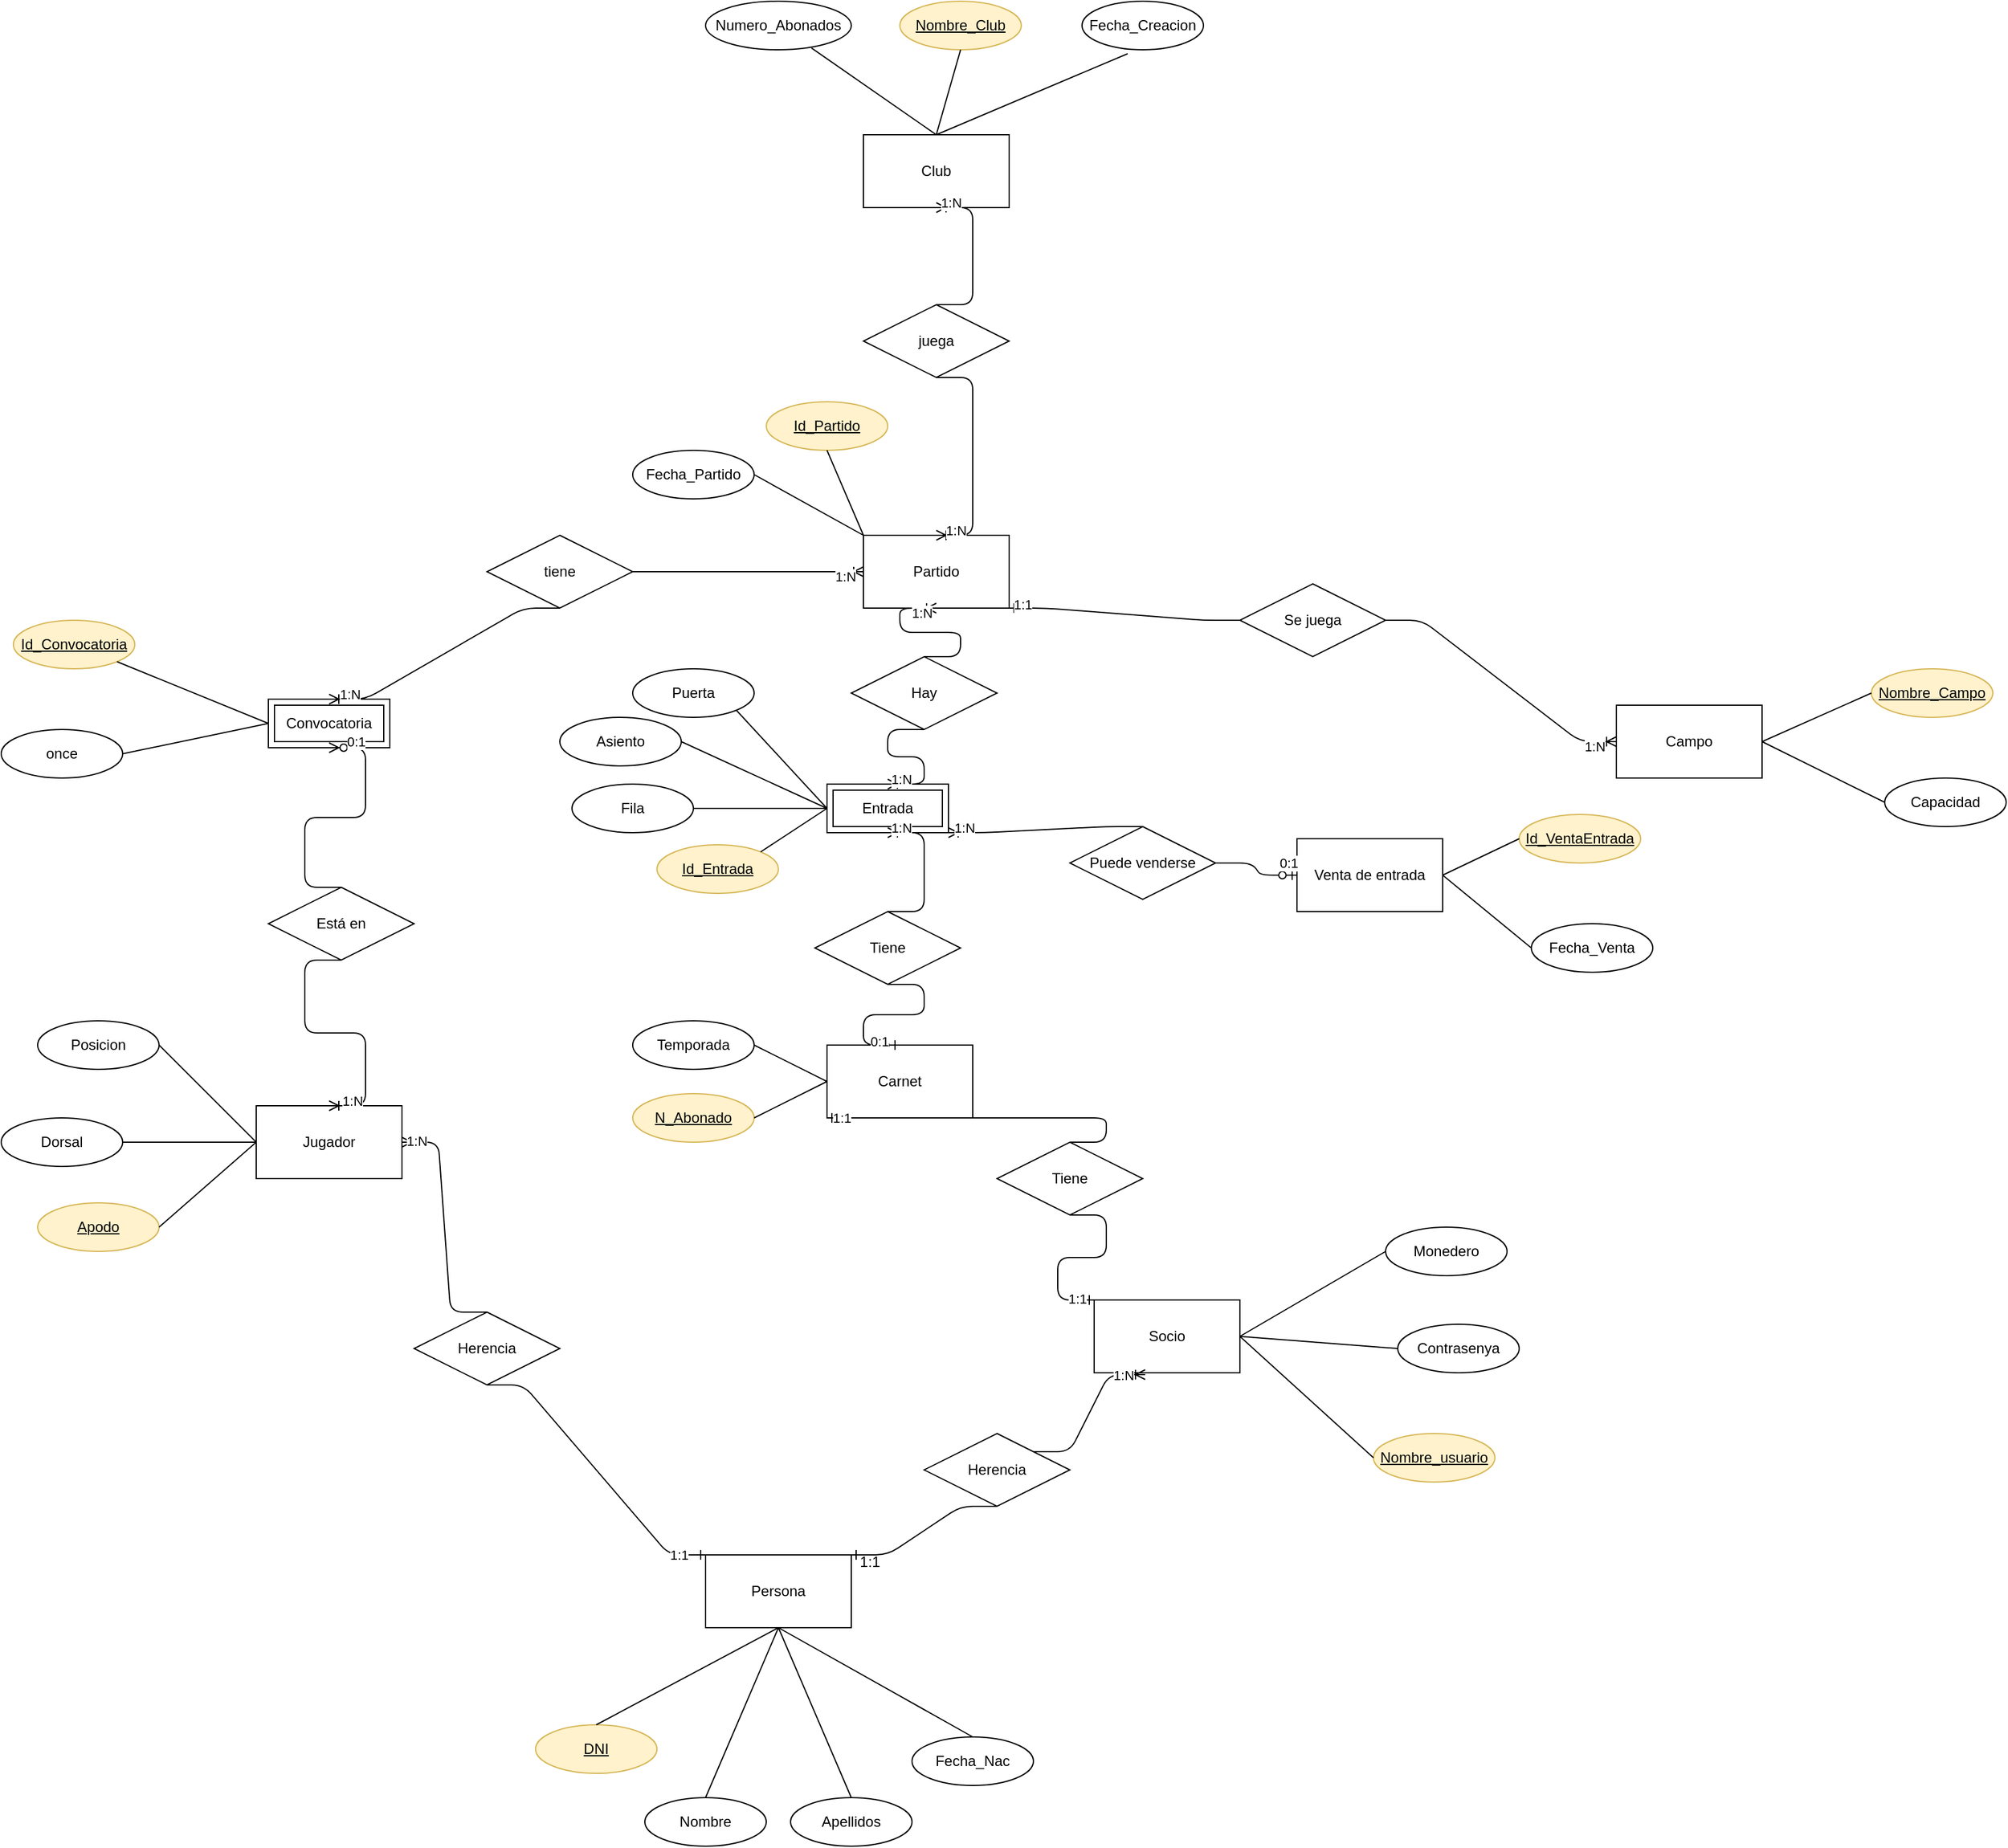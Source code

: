 <mxfile version="12.9.12" type="google"><diagram id="jZdwdtCu9MuANXqSVdor" name="Page-1"><mxGraphModel dx="2120" dy="1805" grid="1" gridSize="10" guides="1" tooltips="1" connect="1" arrows="1" fold="1" page="1" pageScale="1" pageWidth="827" pageHeight="1169" math="0" shadow="0"><root><mxCell id="0"/><mxCell id="1" parent="0"/><mxCell id="IWzoQJocq2mADGdI3AjH-1" value="Club" style="rounded=0;whiteSpace=wrap;html=1;" parent="1" vertex="1"><mxGeometry x="350" y="80" width="120" height="60" as="geometry"/></mxCell><mxCell id="IWzoQJocq2mADGdI3AjH-8" value="Persona" style="rounded=0;whiteSpace=wrap;html=1;" parent="1" vertex="1"><mxGeometry x="220" y="1250" width="120" height="60" as="geometry"/></mxCell><mxCell id="IWzoQJocq2mADGdI3AjH-10" value="Jugador" style="rounded=0;whiteSpace=wrap;html=1;" parent="1" vertex="1"><mxGeometry x="-150" y="880" width="120" height="60" as="geometry"/></mxCell><mxCell id="IWzoQJocq2mADGdI3AjH-12" value="Partido" style="rounded=0;whiteSpace=wrap;html=1;" parent="1" vertex="1"><mxGeometry x="350" y="410" width="120" height="60" as="geometry"/></mxCell><mxCell id="IWzoQJocq2mADGdI3AjH-14" value="Campo" style="rounded=0;whiteSpace=wrap;html=1;" parent="1" vertex="1"><mxGeometry x="970" y="550" width="120" height="60" as="geometry"/></mxCell><mxCell id="IWzoQJocq2mADGdI3AjH-20" style="rounded=0;orthogonalLoop=1;jettySize=auto;html=1;exitX=1;exitY=0.5;exitDx=0;exitDy=0;entryX=0;entryY=0.5;entryDx=0;entryDy=0;endArrow=none;endFill=0;" parent="1" source="IWzoQJocq2mADGdI3AjH-19" target="EB-tNWezNEgTZurYTS_L-12" edge="1"><mxGeometry relative="1" as="geometry"><mxPoint x="-110" y="600" as="targetPoint"/></mxGeometry></mxCell><mxCell id="IWzoQJocq2mADGdI3AjH-19" value="once" style="ellipse;whiteSpace=wrap;html=1;align=center;" parent="1" vertex="1"><mxGeometry x="-360" y="570" width="100" height="40" as="geometry"/></mxCell><mxCell id="IWzoQJocq2mADGdI3AjH-27" value="Carnet" style="rounded=0;whiteSpace=wrap;html=1;" parent="1" vertex="1"><mxGeometry x="320" y="830" width="120" height="60" as="geometry"/></mxCell><mxCell id="IWzoQJocq2mADGdI3AjH-29" value="Socio" style="rounded=0;whiteSpace=wrap;html=1;" parent="1" vertex="1"><mxGeometry x="540" y="1040" width="120" height="60" as="geometry"/></mxCell><mxCell id="IWzoQJocq2mADGdI3AjH-32" value="Venta de entrada" style="rounded=0;whiteSpace=wrap;html=1;" parent="1" vertex="1"><mxGeometry x="707" y="660" width="120" height="60" as="geometry"/></mxCell><mxCell id="EB-tNWezNEgTZurYTS_L-1" value="Tiene" style="shape=rhombus;perimeter=rhombusPerimeter;whiteSpace=wrap;html=1;align=center;" parent="1" vertex="1"><mxGeometry x="460" y="910" width="120" height="60" as="geometry"/></mxCell><mxCell id="EB-tNWezNEgTZurYTS_L-5" value="juega" style="shape=rhombus;perimeter=rhombusPerimeter;whiteSpace=wrap;html=1;align=center;" parent="1" vertex="1"><mxGeometry x="350" y="220" width="120" height="60" as="geometry"/></mxCell><mxCell id="EB-tNWezNEgTZurYTS_L-3" value="Herencia" style="shape=rhombus;perimeter=rhombusPerimeter;whiteSpace=wrap;html=1;align=center;" parent="1" vertex="1"><mxGeometry x="400" y="1150" width="120" height="60" as="geometry"/></mxCell><mxCell id="EB-tNWezNEgTZurYTS_L-4" value="Herencia" style="shape=rhombus;perimeter=rhombusPerimeter;whiteSpace=wrap;html=1;align=center;" parent="1" vertex="1"><mxGeometry x="-20" y="1050" width="120" height="60" as="geometry"/></mxCell><mxCell id="EB-tNWezNEgTZurYTS_L-9" value="Se juega" style="shape=rhombus;perimeter=rhombusPerimeter;whiteSpace=wrap;html=1;align=center;" parent="1" vertex="1"><mxGeometry x="660" y="450" width="120" height="60" as="geometry"/></mxCell><mxCell id="EB-tNWezNEgTZurYTS_L-11" value="Entrada" style="shape=ext;margin=3;double=1;whiteSpace=wrap;html=1;align=center;" parent="1" vertex="1"><mxGeometry x="320" y="615" width="100" height="40" as="geometry"/></mxCell><mxCell id="EB-tNWezNEgTZurYTS_L-12" value="Convocatoria" style="shape=ext;margin=3;double=1;whiteSpace=wrap;html=1;align=center;" parent="1" vertex="1"><mxGeometry x="-140" y="545" width="100" height="40" as="geometry"/></mxCell><mxCell id="EB-tNWezNEgTZurYTS_L-15" value="Fecha_Nac" style="ellipse;whiteSpace=wrap;html=1;align=center;" parent="1" vertex="1"><mxGeometry x="390" y="1400" width="100" height="40" as="geometry"/></mxCell><mxCell id="EB-tNWezNEgTZurYTS_L-16" value="Apellidos" style="ellipse;whiteSpace=wrap;html=1;align=center;" parent="1" vertex="1"><mxGeometry x="290" y="1450" width="100" height="40" as="geometry"/></mxCell><mxCell id="EB-tNWezNEgTZurYTS_L-17" value="Nombre" style="ellipse;whiteSpace=wrap;html=1;align=center;" parent="1" vertex="1"><mxGeometry x="170" y="1450" width="100" height="40" as="geometry"/></mxCell><mxCell id="EB-tNWezNEgTZurYTS_L-18" value="DNI" style="ellipse;whiteSpace=wrap;html=1;align=center;fontStyle=4;fillColor=#fff2cc;strokeColor=#d6b656;" parent="1" vertex="1"><mxGeometry x="80" y="1390" width="100" height="40" as="geometry"/></mxCell><mxCell id="EB-tNWezNEgTZurYTS_L-19" value="Nombre_usuario" style="ellipse;whiteSpace=wrap;html=1;align=center;fontStyle=4;fillColor=#fff2cc;strokeColor=#d6b656;" parent="1" vertex="1"><mxGeometry x="770" y="1150" width="100" height="40" as="geometry"/></mxCell><mxCell id="EB-tNWezNEgTZurYTS_L-20" value="Contrasenya" style="ellipse;whiteSpace=wrap;html=1;align=center;" parent="1" vertex="1"><mxGeometry x="790" y="1060" width="100" height="40" as="geometry"/></mxCell><mxCell id="EB-tNWezNEgTZurYTS_L-21" value="Monedero" style="ellipse;whiteSpace=wrap;html=1;align=center;" parent="1" vertex="1"><mxGeometry x="780" y="980" width="100" height="40" as="geometry"/></mxCell><mxCell id="EB-tNWezNEgTZurYTS_L-22" value="" style="endArrow=none;html=1;entryX=0;entryY=0.5;entryDx=0;entryDy=0;exitX=1;exitY=0.5;exitDx=0;exitDy=0;" parent="1" source="IWzoQJocq2mADGdI3AjH-29" target="EB-tNWezNEgTZurYTS_L-20" edge="1"><mxGeometry width="50" height="50" relative="1" as="geometry"><mxPoint x="340" y="1180" as="sourcePoint"/><mxPoint x="390" y="1130" as="targetPoint"/></mxGeometry></mxCell><mxCell id="EB-tNWezNEgTZurYTS_L-23" value="" style="endArrow=none;html=1;entryX=0;entryY=0.5;entryDx=0;entryDy=0;exitX=1;exitY=0.5;exitDx=0;exitDy=0;" parent="1" source="IWzoQJocq2mADGdI3AjH-29" target="EB-tNWezNEgTZurYTS_L-19" edge="1"><mxGeometry width="50" height="50" relative="1" as="geometry"><mxPoint x="340" y="1180" as="sourcePoint"/><mxPoint x="390" y="1130" as="targetPoint"/></mxGeometry></mxCell><mxCell id="EB-tNWezNEgTZurYTS_L-24" value="" style="endArrow=none;html=1;exitX=0.5;exitY=0;exitDx=0;exitDy=0;entryX=0.5;entryY=1;entryDx=0;entryDy=0;" parent="1" source="EB-tNWezNEgTZurYTS_L-15" target="IWzoQJocq2mADGdI3AjH-8" edge="1"><mxGeometry width="50" height="50" relative="1" as="geometry"><mxPoint x="320" y="1180" as="sourcePoint"/><mxPoint x="370" y="1130" as="targetPoint"/></mxGeometry></mxCell><mxCell id="EB-tNWezNEgTZurYTS_L-25" value="" style="endArrow=none;html=1;exitX=0.5;exitY=0;exitDx=0;exitDy=0;entryX=0.5;entryY=1;entryDx=0;entryDy=0;" parent="1" source="EB-tNWezNEgTZurYTS_L-16" target="IWzoQJocq2mADGdI3AjH-8" edge="1"><mxGeometry width="50" height="50" relative="1" as="geometry"><mxPoint x="320" y="1180" as="sourcePoint"/><mxPoint x="370" y="1130" as="targetPoint"/></mxGeometry></mxCell><mxCell id="EB-tNWezNEgTZurYTS_L-26" value="" style="endArrow=none;html=1;exitX=0.5;exitY=0;exitDx=0;exitDy=0;entryX=0.5;entryY=1;entryDx=0;entryDy=0;" parent="1" source="EB-tNWezNEgTZurYTS_L-17" target="IWzoQJocq2mADGdI3AjH-8" edge="1"><mxGeometry width="50" height="50" relative="1" as="geometry"><mxPoint x="320" y="1180" as="sourcePoint"/><mxPoint x="370" y="1130" as="targetPoint"/></mxGeometry></mxCell><mxCell id="EB-tNWezNEgTZurYTS_L-27" value="" style="endArrow=none;html=1;exitX=0.5;exitY=0;exitDx=0;exitDy=0;entryX=0.5;entryY=1;entryDx=0;entryDy=0;" parent="1" source="EB-tNWezNEgTZurYTS_L-18" target="IWzoQJocq2mADGdI3AjH-8" edge="1"><mxGeometry width="50" height="50" relative="1" as="geometry"><mxPoint x="320" y="1180" as="sourcePoint"/><mxPoint x="370" y="1130" as="targetPoint"/></mxGeometry></mxCell><mxCell id="EB-tNWezNEgTZurYTS_L-28" value="" style="endArrow=none;html=1;entryX=0;entryY=0.5;entryDx=0;entryDy=0;exitX=1;exitY=0.5;exitDx=0;exitDy=0;" parent="1" source="IWzoQJocq2mADGdI3AjH-29" target="EB-tNWezNEgTZurYTS_L-21" edge="1"><mxGeometry width="50" height="50" relative="1" as="geometry"><mxPoint x="340" y="1180" as="sourcePoint"/><mxPoint x="390" y="1130" as="targetPoint"/></mxGeometry></mxCell><mxCell id="EB-tNWezNEgTZurYTS_L-29" value="Apodo" style="ellipse;whiteSpace=wrap;html=1;align=center;fontStyle=4;fillColor=#fff2cc;strokeColor=#d6b656;" parent="1" vertex="1"><mxGeometry x="-330" y="960" width="100" height="40" as="geometry"/></mxCell><mxCell id="EB-tNWezNEgTZurYTS_L-30" value="Dorsal" style="ellipse;whiteSpace=wrap;html=1;align=center;" parent="1" vertex="1"><mxGeometry x="-360" y="890" width="100" height="40" as="geometry"/></mxCell><mxCell id="EB-tNWezNEgTZurYTS_L-31" value="Posicion" style="ellipse;whiteSpace=wrap;html=1;align=center;" parent="1" vertex="1"><mxGeometry x="-330" y="810" width="100" height="40" as="geometry"/></mxCell><mxCell id="EB-tNWezNEgTZurYTS_L-35" value="" style="endArrow=none;html=1;exitX=1;exitY=0.5;exitDx=0;exitDy=0;entryX=0;entryY=0.5;entryDx=0;entryDy=0;" parent="1" source="EB-tNWezNEgTZurYTS_L-31" edge="1" target="IWzoQJocq2mADGdI3AjH-10"><mxGeometry width="50" height="50" relative="1" as="geometry"><mxPoint x="320" y="1000" as="sourcePoint"/><mxPoint x="-120" y="910" as="targetPoint"/></mxGeometry></mxCell><mxCell id="EB-tNWezNEgTZurYTS_L-36" value="" style="endArrow=none;html=1;exitX=1;exitY=0.5;exitDx=0;exitDy=0;entryX=0;entryY=0.5;entryDx=0;entryDy=0;" parent="1" source="EB-tNWezNEgTZurYTS_L-30" target="IWzoQJocq2mADGdI3AjH-10" edge="1"><mxGeometry width="50" height="50" relative="1" as="geometry"><mxPoint x="320" y="1000" as="sourcePoint"/><mxPoint x="370" y="950" as="targetPoint"/></mxGeometry></mxCell><mxCell id="EB-tNWezNEgTZurYTS_L-37" value="" style="endArrow=none;html=1;exitX=1;exitY=0.5;exitDx=0;exitDy=0;entryX=0;entryY=0.5;entryDx=0;entryDy=0;" parent="1" source="EB-tNWezNEgTZurYTS_L-29" target="IWzoQJocq2mADGdI3AjH-10" edge="1"><mxGeometry width="50" height="50" relative="1" as="geometry"><mxPoint x="-220" y="980" as="sourcePoint"/><mxPoint x="370" y="950" as="targetPoint"/></mxGeometry></mxCell><mxCell id="BkiXP82KohnuzVvpWao4-1" value="Está en" style="shape=rhombus;perimeter=rhombusPerimeter;whiteSpace=wrap;html=1;align=center;" parent="1" vertex="1"><mxGeometry x="-140" y="700" width="120" height="60" as="geometry"/></mxCell><mxCell id="BkiXP82KohnuzVvpWao4-3" value="N_Abonado" style="ellipse;whiteSpace=wrap;html=1;align=center;fontStyle=4;fillColor=#fff2cc;strokeColor=#d6b656;" parent="1" vertex="1"><mxGeometry x="160" y="870" width="100" height="40" as="geometry"/></mxCell><mxCell id="BkiXP82KohnuzVvpWao4-5" value="" style="endArrow=none;html=1;entryX=1;entryY=0.5;entryDx=0;entryDy=0;exitX=0;exitY=0.5;exitDx=0;exitDy=0;" parent="1" source="IWzoQJocq2mADGdI3AjH-27" target="BkiXP82KohnuzVvpWao4-3" edge="1"><mxGeometry width="50" height="50" relative="1" as="geometry"><mxPoint x="340" y="1090" as="sourcePoint"/><mxPoint x="390" y="1040" as="targetPoint"/></mxGeometry></mxCell><mxCell id="BkiXP82KohnuzVvpWao4-6" value="Fecha_Partido" style="ellipse;whiteSpace=wrap;html=1;align=center;" parent="1" vertex="1"><mxGeometry x="160" y="340" width="100" height="40" as="geometry"/></mxCell><mxCell id="BkiXP82KohnuzVvpWao4-7" value="Id_Partido" style="ellipse;whiteSpace=wrap;html=1;align=center;fontStyle=4;fillColor=#fff2cc;strokeColor=#d6b656;" parent="1" vertex="1"><mxGeometry x="270" y="300" width="100" height="40" as="geometry"/></mxCell><mxCell id="BkiXP82KohnuzVvpWao4-8" value="" style="endArrow=none;html=1;entryX=1;entryY=0.5;entryDx=0;entryDy=0;exitX=0;exitY=0;exitDx=0;exitDy=0;" parent="1" source="IWzoQJocq2mADGdI3AjH-12" target="BkiXP82KohnuzVvpWao4-6" edge="1"><mxGeometry width="50" height="50" relative="1" as="geometry"><mxPoint x="320" y="590" as="sourcePoint"/><mxPoint x="370" y="540" as="targetPoint"/></mxGeometry></mxCell><mxCell id="BkiXP82KohnuzVvpWao4-9" value="" style="endArrow=none;html=1;entryX=0.5;entryY=1;entryDx=0;entryDy=0;exitX=0;exitY=0;exitDx=0;exitDy=0;" parent="1" source="IWzoQJocq2mADGdI3AjH-12" target="BkiXP82KohnuzVvpWao4-7" edge="1"><mxGeometry width="50" height="50" relative="1" as="geometry"><mxPoint x="320" y="590" as="sourcePoint"/><mxPoint x="370" y="540" as="targetPoint"/></mxGeometry></mxCell><mxCell id="BkiXP82KohnuzVvpWao4-10" value="Nombre_Club" style="ellipse;whiteSpace=wrap;html=1;align=center;fontStyle=4;fillColor=#fff2cc;strokeColor=#d6b656;" parent="1" vertex="1"><mxGeometry x="380" y="-30" width="100" height="40" as="geometry"/></mxCell><mxCell id="BkiXP82KohnuzVvpWao4-11" value="Fecha_Creacion" style="ellipse;whiteSpace=wrap;html=1;align=center;" parent="1" vertex="1"><mxGeometry x="530" y="-30" width="100" height="40" as="geometry"/></mxCell><mxCell id="BkiXP82KohnuzVvpWao4-12" value="Numero_Abonados" style="ellipse;whiteSpace=wrap;html=1;align=center;" parent="1" vertex="1"><mxGeometry x="220" y="-30" width="120" height="40" as="geometry"/></mxCell><mxCell id="BkiXP82KohnuzVvpWao4-13" value="" style="endArrow=none;html=1;entryX=0.5;entryY=0;entryDx=0;entryDy=0;exitX=0.376;exitY=1.081;exitDx=0;exitDy=0;exitPerimeter=0;" parent="1" source="BkiXP82KohnuzVvpWao4-11" target="IWzoQJocq2mADGdI3AjH-1" edge="1"><mxGeometry width="50" height="50" relative="1" as="geometry"><mxPoint x="320" y="330" as="sourcePoint"/><mxPoint x="370" y="280" as="targetPoint"/></mxGeometry></mxCell><mxCell id="BkiXP82KohnuzVvpWao4-14" value="" style="endArrow=none;html=1;entryX=0.5;entryY=1;entryDx=0;entryDy=0;" parent="1" target="BkiXP82KohnuzVvpWao4-10" edge="1"><mxGeometry width="50" height="50" relative="1" as="geometry"><mxPoint x="410" y="80" as="sourcePoint"/><mxPoint x="370" y="280" as="targetPoint"/></mxGeometry></mxCell><mxCell id="BkiXP82KohnuzVvpWao4-15" value="" style="endArrow=none;html=1;entryX=0.727;entryY=0.964;entryDx=0;entryDy=0;entryPerimeter=0;exitX=0.5;exitY=0;exitDx=0;exitDy=0;" parent="1" source="IWzoQJocq2mADGdI3AjH-1" target="BkiXP82KohnuzVvpWao4-12" edge="1"><mxGeometry width="50" height="50" relative="1" as="geometry"><mxPoint x="320" y="330" as="sourcePoint"/><mxPoint x="370" y="280" as="targetPoint"/></mxGeometry></mxCell><mxCell id="BkiXP82KohnuzVvpWao4-16" value="tiene" style="shape=rhombus;perimeter=rhombusPerimeter;whiteSpace=wrap;html=1;align=center;" parent="1" vertex="1"><mxGeometry x="40" y="410" width="120" height="60" as="geometry"/></mxCell><mxCell id="BkiXP82KohnuzVvpWao4-18" value="Id_Convocatoria" style="ellipse;whiteSpace=wrap;html=1;align=center;fontStyle=4;fillColor=#fff2cc;strokeColor=#d6b656;" parent="1" vertex="1"><mxGeometry x="-350" y="480" width="100" height="40" as="geometry"/></mxCell><mxCell id="BkiXP82KohnuzVvpWao4-19" value="" style="endArrow=none;html=1;exitX=1;exitY=1;exitDx=0;exitDy=0;entryX=0;entryY=0.5;entryDx=0;entryDy=0;" parent="1" source="BkiXP82KohnuzVvpWao4-18" target="EB-tNWezNEgTZurYTS_L-12" edge="1"><mxGeometry width="50" height="50" relative="1" as="geometry"><mxPoint x="320" y="540" as="sourcePoint"/><mxPoint x="370" y="490" as="targetPoint"/></mxGeometry></mxCell><mxCell id="LUWT_V2ilCkLUVCwBhnQ-1" value="Nombre_Campo" style="ellipse;whiteSpace=wrap;html=1;align=center;fontStyle=4;fillColor=#fff2cc;strokeColor=#d6b656;" parent="1" vertex="1"><mxGeometry x="1180" y="520" width="100" height="40" as="geometry"/></mxCell><mxCell id="LUWT_V2ilCkLUVCwBhnQ-2" value="Capacidad" style="ellipse;whiteSpace=wrap;html=1;align=center;" parent="1" vertex="1"><mxGeometry x="1191" y="610" width="100" height="40" as="geometry"/></mxCell><mxCell id="LUWT_V2ilCkLUVCwBhnQ-3" value="" style="endArrow=none;html=1;entryX=0;entryY=0.5;entryDx=0;entryDy=0;exitX=1;exitY=0.5;exitDx=0;exitDy=0;" parent="1" source="IWzoQJocq2mADGdI3AjH-14" target="LUWT_V2ilCkLUVCwBhnQ-2" edge="1"><mxGeometry width="50" height="50" relative="1" as="geometry"><mxPoint x="680" y="660" as="sourcePoint"/><mxPoint x="730" y="610" as="targetPoint"/></mxGeometry></mxCell><mxCell id="LUWT_V2ilCkLUVCwBhnQ-4" value="" style="endArrow=none;html=1;entryX=0;entryY=0.5;entryDx=0;entryDy=0;exitX=1;exitY=0.5;exitDx=0;exitDy=0;" parent="1" source="IWzoQJocq2mADGdI3AjH-14" target="LUWT_V2ilCkLUVCwBhnQ-1" edge="1"><mxGeometry width="50" height="50" relative="1" as="geometry"><mxPoint x="680" y="660" as="sourcePoint"/><mxPoint x="730" y="610" as="targetPoint"/></mxGeometry></mxCell><mxCell id="L6PiSjZWdhafPST4P0DW-1" value="Id_Entrada" style="ellipse;whiteSpace=wrap;html=1;align=center;fontStyle=4;fillColor=#fff2cc;strokeColor=#d6b656;" vertex="1" parent="1"><mxGeometry x="180" y="665" width="100" height="40" as="geometry"/></mxCell><mxCell id="L6PiSjZWdhafPST4P0DW-2" value="Fila" style="ellipse;whiteSpace=wrap;html=1;align=center;" vertex="1" parent="1"><mxGeometry x="110" y="615" width="100" height="40" as="geometry"/></mxCell><mxCell id="L6PiSjZWdhafPST4P0DW-3" value="Asiento" style="ellipse;whiteSpace=wrap;html=1;align=center;" vertex="1" parent="1"><mxGeometry x="100" y="560" width="100" height="40" as="geometry"/></mxCell><mxCell id="L6PiSjZWdhafPST4P0DW-4" value="Puerta" style="ellipse;whiteSpace=wrap;html=1;align=center;" vertex="1" parent="1"><mxGeometry x="160" y="520" width="100" height="40" as="geometry"/></mxCell><mxCell id="L6PiSjZWdhafPST4P0DW-5" value="" style="endArrow=none;html=1;entryX=1;entryY=1;entryDx=0;entryDy=0;" edge="1" parent="1" target="L6PiSjZWdhafPST4P0DW-4"><mxGeometry width="50" height="50" relative="1" as="geometry"><mxPoint x="320" y="635" as="sourcePoint"/><mxPoint x="440" y="635" as="targetPoint"/></mxGeometry></mxCell><mxCell id="L6PiSjZWdhafPST4P0DW-6" value="" style="endArrow=none;html=1;entryX=0;entryY=0.5;entryDx=0;entryDy=0;exitX=1;exitY=0.5;exitDx=0;exitDy=0;" edge="1" parent="1" source="L6PiSjZWdhafPST4P0DW-3" target="EB-tNWezNEgTZurYTS_L-11"><mxGeometry width="50" height="50" relative="1" as="geometry"><mxPoint x="390" y="685" as="sourcePoint"/><mxPoint x="440" y="635" as="targetPoint"/></mxGeometry></mxCell><mxCell id="L6PiSjZWdhafPST4P0DW-7" value="" style="endArrow=none;html=1;exitX=1;exitY=0.5;exitDx=0;exitDy=0;" edge="1" parent="1" source="L6PiSjZWdhafPST4P0DW-2"><mxGeometry width="50" height="50" relative="1" as="geometry"><mxPoint x="290" y="665" as="sourcePoint"/><mxPoint x="320" y="635" as="targetPoint"/></mxGeometry></mxCell><mxCell id="L6PiSjZWdhafPST4P0DW-8" value="" style="endArrow=none;html=1;exitX=1;exitY=0;exitDx=0;exitDy=0;entryX=0;entryY=0.5;entryDx=0;entryDy=0;" edge="1" parent="1" source="L6PiSjZWdhafPST4P0DW-1" target="EB-tNWezNEgTZurYTS_L-11"><mxGeometry width="50" height="50" relative="1" as="geometry"><mxPoint x="390" y="685" as="sourcePoint"/><mxPoint x="440" y="635" as="targetPoint"/></mxGeometry></mxCell><mxCell id="L6PiSjZWdhafPST4P0DW-10" value="Puede venderse" style="shape=rhombus;perimeter=rhombusPerimeter;whiteSpace=wrap;html=1;align=center;" vertex="1" parent="1"><mxGeometry x="520" y="650" width="120" height="60" as="geometry"/></mxCell><mxCell id="L6PiSjZWdhafPST4P0DW-12" value="" style="edgeStyle=entityRelationEdgeStyle;fontSize=12;html=1;endArrow=ERoneToMany;entryX=0.5;entryY=0;entryDx=0;entryDy=0;exitX=0.5;exitY=1;exitDx=0;exitDy=0;" edge="1" parent="1" source="BkiXP82KohnuzVvpWao4-1" target="IWzoQJocq2mADGdI3AjH-10"><mxGeometry width="100" height="100" relative="1" as="geometry"><mxPoint x="-160" y="790" as="sourcePoint"/><mxPoint x="500" y="690" as="targetPoint"/></mxGeometry></mxCell><mxCell id="L6PiSjZWdhafPST4P0DW-24" value="1:N" style="edgeLabel;html=1;align=center;verticalAlign=middle;resizable=0;points=[];" vertex="1" connectable="0" parent="L6PiSjZWdhafPST4P0DW-12"><mxGeometry x="0.836" y="-4" relative="1" as="geometry"><mxPoint as="offset"/></mxGeometry></mxCell><mxCell id="L6PiSjZWdhafPST4P0DW-15" value="" style="edgeStyle=entityRelationEdgeStyle;fontSize=12;html=1;endArrow=ERoneToMany;exitX=0.5;exitY=0;exitDx=0;exitDy=0;" edge="1" parent="1" source="EB-tNWezNEgTZurYTS_L-4" target="IWzoQJocq2mADGdI3AjH-10"><mxGeometry width="100" height="100" relative="1" as="geometry"><mxPoint x="400" y="1100" as="sourcePoint"/><mxPoint x="500" y="1000" as="targetPoint"/></mxGeometry></mxCell><mxCell id="L6PiSjZWdhafPST4P0DW-23" value="1:N" style="edgeLabel;html=1;align=center;verticalAlign=middle;resizable=0;points=[];" vertex="1" connectable="0" parent="L6PiSjZWdhafPST4P0DW-15"><mxGeometry x="0.881" y="-1" relative="1" as="geometry"><mxPoint as="offset"/></mxGeometry></mxCell><mxCell id="L6PiSjZWdhafPST4P0DW-16" value="" style="edgeStyle=entityRelationEdgeStyle;fontSize=12;html=1;endArrow=ERone;endFill=1;exitX=0.5;exitY=1;exitDx=0;exitDy=0;entryX=0;entryY=0;entryDx=0;entryDy=0;" edge="1" parent="1" source="EB-tNWezNEgTZurYTS_L-4" target="IWzoQJocq2mADGdI3AjH-8"><mxGeometry width="100" height="100" relative="1" as="geometry"><mxPoint x="400" y="1100" as="sourcePoint"/><mxPoint x="500" y="1000" as="targetPoint"/></mxGeometry></mxCell><mxCell id="L6PiSjZWdhafPST4P0DW-25" value="1:1" style="edgeLabel;html=1;align=center;verticalAlign=middle;resizable=0;points=[];" vertex="1" connectable="0" parent="L6PiSjZWdhafPST4P0DW-16"><mxGeometry x="0.816" relative="1" as="geometry"><mxPoint as="offset"/></mxGeometry></mxCell><mxCell id="L6PiSjZWdhafPST4P0DW-17" value="" style="edgeStyle=entityRelationEdgeStyle;fontSize=12;html=1;endArrow=ERone;endFill=1;exitX=0.5;exitY=1;exitDx=0;exitDy=0;entryX=1;entryY=0;entryDx=0;entryDy=0;" edge="1" parent="1" source="EB-tNWezNEgTZurYTS_L-3" target="IWzoQJocq2mADGdI3AjH-8"><mxGeometry width="100" height="100" relative="1" as="geometry"><mxPoint x="140" y="1000" as="sourcePoint"/><mxPoint x="320" y="1140" as="targetPoint"/></mxGeometry></mxCell><mxCell id="L6PiSjZWdhafPST4P0DW-18" value="" style="edgeStyle=entityRelationEdgeStyle;fontSize=12;html=1;endArrow=ERoneToMany;exitX=1;exitY=0;exitDx=0;exitDy=0;entryX=0.35;entryY=1.025;entryDx=0;entryDy=0;entryPerimeter=0;" edge="1" parent="1" source="EB-tNWezNEgTZurYTS_L-3" target="IWzoQJocq2mADGdI3AjH-29"><mxGeometry width="100" height="100" relative="1" as="geometry"><mxPoint x="404" y="1090" as="sourcePoint"/><mxPoint x="334" y="950" as="targetPoint"/></mxGeometry></mxCell><mxCell id="L6PiSjZWdhafPST4P0DW-50" value="1:N" style="edgeLabel;html=1;align=center;verticalAlign=middle;resizable=0;points=[];" vertex="1" connectable="0" parent="L6PiSjZWdhafPST4P0DW-18"><mxGeometry x="0.718" relative="1" as="geometry"><mxPoint as="offset"/></mxGeometry></mxCell><mxCell id="L6PiSjZWdhafPST4P0DW-19" value="" style="edgeStyle=entityRelationEdgeStyle;fontSize=12;html=1;endArrow=ERone;endFill=1;entryX=0;entryY=1;entryDx=0;entryDy=0;" edge="1" parent="1" target="IWzoQJocq2mADGdI3AjH-27"><mxGeometry width="100" height="100" relative="1" as="geometry"><mxPoint x="520" y="910" as="sourcePoint"/><mxPoint x="480" y="1080" as="targetPoint"/></mxGeometry></mxCell><mxCell id="L6PiSjZWdhafPST4P0DW-52" value="1:1" style="edgeLabel;html=1;align=center;verticalAlign=middle;resizable=0;points=[];" vertex="1" connectable="0" parent="L6PiSjZWdhafPST4P0DW-19"><mxGeometry x="0.915" relative="1" as="geometry"><mxPoint as="offset"/></mxGeometry></mxCell><mxCell id="L6PiSjZWdhafPST4P0DW-20" value="" style="edgeStyle=entityRelationEdgeStyle;fontSize=12;html=1;endArrow=ERone;endFill=1;exitX=0.5;exitY=1;exitDx=0;exitDy=0;entryX=0;entryY=0;entryDx=0;entryDy=0;" edge="1" parent="1" source="EB-tNWezNEgTZurYTS_L-1" target="IWzoQJocq2mADGdI3AjH-29"><mxGeometry width="100" height="100" relative="1" as="geometry"><mxPoint x="220" y="1000" as="sourcePoint"/><mxPoint x="400" y="1140" as="targetPoint"/></mxGeometry></mxCell><mxCell id="L6PiSjZWdhafPST4P0DW-51" value="1:1" style="edgeLabel;html=1;align=center;verticalAlign=middle;resizable=0;points=[];" vertex="1" connectable="0" parent="L6PiSjZWdhafPST4P0DW-20"><mxGeometry x="0.83" y="1" relative="1" as="geometry"><mxPoint as="offset"/></mxGeometry></mxCell><mxCell id="L6PiSjZWdhafPST4P0DW-21" value="Tiene" style="shape=rhombus;perimeter=rhombusPerimeter;whiteSpace=wrap;html=1;align=center;" vertex="1" parent="1"><mxGeometry x="310" y="720" width="120" height="60" as="geometry"/></mxCell><mxCell id="L6PiSjZWdhafPST4P0DW-22" value="Hay" style="shape=rhombus;perimeter=rhombusPerimeter;whiteSpace=wrap;html=1;align=center;" vertex="1" parent="1"><mxGeometry x="340" y="510" width="120" height="60" as="geometry"/></mxCell><mxCell id="L6PiSjZWdhafPST4P0DW-29" value="" style="edgeStyle=entityRelationEdgeStyle;fontSize=12;html=1;endArrow=ERzeroToMany;endFill=1;entryX=0.5;entryY=1;entryDx=0;entryDy=0;exitX=0.5;exitY=0;exitDx=0;exitDy=0;" edge="1" parent="1" source="BkiXP82KohnuzVvpWao4-1" target="EB-tNWezNEgTZurYTS_L-12"><mxGeometry width="100" height="100" relative="1" as="geometry"><mxPoint x="-30" y="730" as="sourcePoint"/><mxPoint x="70" y="630" as="targetPoint"/></mxGeometry></mxCell><mxCell id="L6PiSjZWdhafPST4P0DW-30" value="0:1" style="edgeLabel;html=1;align=center;verticalAlign=middle;resizable=0;points=[];" vertex="1" connectable="0" parent="L6PiSjZWdhafPST4P0DW-29"><mxGeometry x="0.808" y="-5" relative="1" as="geometry"><mxPoint as="offset"/></mxGeometry></mxCell><mxCell id="L6PiSjZWdhafPST4P0DW-31" value="" style="edgeStyle=entityRelationEdgeStyle;fontSize=12;html=1;endArrow=ERoneToMany;entryX=0;entryY=0.5;entryDx=0;entryDy=0;exitX=1;exitY=0.5;exitDx=0;exitDy=0;" edge="1" parent="1" source="BkiXP82KohnuzVvpWao4-16" target="IWzoQJocq2mADGdI3AjH-12"><mxGeometry width="100" height="100" relative="1" as="geometry"><mxPoint x="50" y="505" as="sourcePoint"/><mxPoint x="40" y="625" as="targetPoint"/></mxGeometry></mxCell><mxCell id="L6PiSjZWdhafPST4P0DW-32" value="1:N" style="edgeLabel;html=1;align=center;verticalAlign=middle;resizable=0;points=[];" vertex="1" connectable="0" parent="L6PiSjZWdhafPST4P0DW-31"><mxGeometry x="0.836" y="-4" relative="1" as="geometry"><mxPoint as="offset"/></mxGeometry></mxCell><mxCell id="L6PiSjZWdhafPST4P0DW-36" value="" style="edgeStyle=entityRelationEdgeStyle;fontSize=12;html=1;endArrow=ERoneToMany;entryX=0.5;entryY=0;entryDx=0;entryDy=0;exitX=0.5;exitY=1;exitDx=0;exitDy=0;" edge="1" parent="1" source="EB-tNWezNEgTZurYTS_L-5" target="IWzoQJocq2mADGdI3AjH-12"><mxGeometry width="100" height="100" relative="1" as="geometry"><mxPoint x="560" y="310" as="sourcePoint"/><mxPoint x="750" y="310" as="targetPoint"/></mxGeometry></mxCell><mxCell id="L6PiSjZWdhafPST4P0DW-37" value="1:N" style="edgeLabel;html=1;align=center;verticalAlign=middle;resizable=0;points=[];" vertex="1" connectable="0" parent="L6PiSjZWdhafPST4P0DW-36"><mxGeometry x="0.836" y="-4" relative="1" as="geometry"><mxPoint as="offset"/></mxGeometry></mxCell><mxCell id="L6PiSjZWdhafPST4P0DW-38" value="" style="edgeStyle=entityRelationEdgeStyle;fontSize=12;html=1;endArrow=ERoneToMany;entryX=0.5;entryY=1;entryDx=0;entryDy=0;exitX=0.5;exitY=0;exitDx=0;exitDy=0;" edge="1" parent="1" source="EB-tNWezNEgTZurYTS_L-5" target="IWzoQJocq2mADGdI3AjH-1"><mxGeometry width="100" height="100" relative="1" as="geometry"><mxPoint x="540" y="220" as="sourcePoint"/><mxPoint x="730" y="220" as="targetPoint"/></mxGeometry></mxCell><mxCell id="L6PiSjZWdhafPST4P0DW-39" value="1:N" style="edgeLabel;html=1;align=center;verticalAlign=middle;resizable=0;points=[];" vertex="1" connectable="0" parent="L6PiSjZWdhafPST4P0DW-38"><mxGeometry x="0.836" y="-4" relative="1" as="geometry"><mxPoint as="offset"/></mxGeometry></mxCell><mxCell id="L6PiSjZWdhafPST4P0DW-40" value="" style="edgeStyle=entityRelationEdgeStyle;fontSize=12;html=1;endArrow=ERoneToMany;entryX=0.5;entryY=0;entryDx=0;entryDy=0;exitX=0.5;exitY=1;exitDx=0;exitDy=0;" edge="1" parent="1" source="BkiXP82KohnuzVvpWao4-16" target="EB-tNWezNEgTZurYTS_L-12"><mxGeometry width="100" height="100" relative="1" as="geometry"><mxPoint x="-150" y="430" as="sourcePoint"/><mxPoint x="40" y="430" as="targetPoint"/></mxGeometry></mxCell><mxCell id="L6PiSjZWdhafPST4P0DW-41" value="1:N" style="edgeLabel;html=1;align=center;verticalAlign=middle;resizable=0;points=[];" vertex="1" connectable="0" parent="L6PiSjZWdhafPST4P0DW-40"><mxGeometry x="0.836" y="-4" relative="1" as="geometry"><mxPoint as="offset"/></mxGeometry></mxCell><mxCell id="L6PiSjZWdhafPST4P0DW-42" value="" style="edgeStyle=entityRelationEdgeStyle;fontSize=12;html=1;endArrow=ERoneToMany;entryX=0;entryY=0.5;entryDx=0;entryDy=0;exitX=1;exitY=0.5;exitDx=0;exitDy=0;" edge="1" parent="1" source="EB-tNWezNEgTZurYTS_L-9" target="IWzoQJocq2mADGdI3AjH-14"><mxGeometry width="100" height="100" relative="1" as="geometry"><mxPoint x="610" y="579.5" as="sourcePoint"/><mxPoint x="800" y="579.5" as="targetPoint"/></mxGeometry></mxCell><mxCell id="L6PiSjZWdhafPST4P0DW-43" value="1:N" style="edgeLabel;html=1;align=center;verticalAlign=middle;resizable=0;points=[];" vertex="1" connectable="0" parent="L6PiSjZWdhafPST4P0DW-42"><mxGeometry x="0.836" y="-4" relative="1" as="geometry"><mxPoint as="offset"/></mxGeometry></mxCell><mxCell id="L6PiSjZWdhafPST4P0DW-47" value="" style="edgeStyle=entityRelationEdgeStyle;fontSize=12;html=1;endArrow=ERmandOne;exitX=0;exitY=0.5;exitDx=0;exitDy=0;entryX=1;entryY=1;entryDx=0;entryDy=0;" edge="1" parent="1" source="EB-tNWezNEgTZurYTS_L-9" target="IWzoQJocq2mADGdI3AjH-12"><mxGeometry width="100" height="100" relative="1" as="geometry"><mxPoint x="390" y="590" as="sourcePoint"/><mxPoint x="510" y="550" as="targetPoint"/></mxGeometry></mxCell><mxCell id="L6PiSjZWdhafPST4P0DW-48" value="1:1" style="edgeLabel;html=1;align=center;verticalAlign=middle;resizable=0;points=[];" vertex="1" connectable="0" parent="L6PiSjZWdhafPST4P0DW-47"><mxGeometry x="0.89" y="-3" relative="1" as="geometry"><mxPoint as="offset"/></mxGeometry></mxCell><mxCell id="L6PiSjZWdhafPST4P0DW-49" value="1:1" style="text;html=1;align=center;verticalAlign=middle;resizable=0;points=[];autosize=1;" vertex="1" parent="1"><mxGeometry x="340" y="1246" width="30" height="20" as="geometry"/></mxCell><mxCell id="L6PiSjZWdhafPST4P0DW-53" value="" style="edgeStyle=entityRelationEdgeStyle;fontSize=12;html=1;endArrow=ERoneToMany;entryX=0.5;entryY=1;entryDx=0;entryDy=0;exitX=0.5;exitY=0;exitDx=0;exitDy=0;" edge="1" parent="1" source="L6PiSjZWdhafPST4P0DW-21" target="EB-tNWezNEgTZurYTS_L-11"><mxGeometry width="100" height="100" relative="1" as="geometry"><mxPoint x="110" y="705" as="sourcePoint"/><mxPoint x="100" y="825" as="targetPoint"/></mxGeometry></mxCell><mxCell id="L6PiSjZWdhafPST4P0DW-54" value="1:N" style="edgeLabel;html=1;align=center;verticalAlign=middle;resizable=0;points=[];" vertex="1" connectable="0" parent="L6PiSjZWdhafPST4P0DW-53"><mxGeometry x="0.836" y="-4" relative="1" as="geometry"><mxPoint as="offset"/></mxGeometry></mxCell><mxCell id="L6PiSjZWdhafPST4P0DW-55" value="" style="edgeStyle=entityRelationEdgeStyle;fontSize=12;html=1;endArrow=ERzeroToOne;endFill=1;entryX=0.5;entryY=0;entryDx=0;entryDy=0;exitX=0.5;exitY=1;exitDx=0;exitDy=0;" edge="1" parent="1" source="L6PiSjZWdhafPST4P0DW-21" target="IWzoQJocq2mADGdI3AjH-27"><mxGeometry width="100" height="100" relative="1" as="geometry"><mxPoint x="250" y="800" as="sourcePoint"/><mxPoint x="350" y="700" as="targetPoint"/></mxGeometry></mxCell><mxCell id="L6PiSjZWdhafPST4P0DW-56" value="0:1" style="edgeLabel;html=1;align=center;verticalAlign=middle;resizable=0;points=[];" vertex="1" connectable="0" parent="L6PiSjZWdhafPST4P0DW-55"><mxGeometry x="0.781" y="3" relative="1" as="geometry"><mxPoint as="offset"/></mxGeometry></mxCell><mxCell id="L6PiSjZWdhafPST4P0DW-57" value="" style="edgeStyle=entityRelationEdgeStyle;fontSize=12;html=1;endArrow=ERoneToMany;entryX=0.5;entryY=1;entryDx=0;entryDy=0;exitX=0.5;exitY=0;exitDx=0;exitDy=0;" edge="1" parent="1" source="L6PiSjZWdhafPST4P0DW-22" target="IWzoQJocq2mADGdI3AjH-12"><mxGeometry width="100" height="100" relative="1" as="geometry"><mxPoint x="170" y="480" as="sourcePoint"/><mxPoint x="360" y="480" as="targetPoint"/></mxGeometry></mxCell><mxCell id="L6PiSjZWdhafPST4P0DW-58" value="1:N" style="edgeLabel;html=1;align=center;verticalAlign=middle;resizable=0;points=[];" vertex="1" connectable="0" parent="L6PiSjZWdhafPST4P0DW-57"><mxGeometry x="0.836" y="-4" relative="1" as="geometry"><mxPoint as="offset"/></mxGeometry></mxCell><mxCell id="L6PiSjZWdhafPST4P0DW-59" value="" style="edgeStyle=entityRelationEdgeStyle;fontSize=12;html=1;endArrow=ERoneToMany;entryX=0.5;entryY=0;entryDx=0;entryDy=0;exitX=0.5;exitY=1;exitDx=0;exitDy=0;" edge="1" parent="1" source="L6PiSjZWdhafPST4P0DW-22" target="EB-tNWezNEgTZurYTS_L-11"><mxGeometry width="100" height="100" relative="1" as="geometry"><mxPoint x="480" y="600" as="sourcePoint"/><mxPoint x="490" y="560" as="targetPoint"/></mxGeometry></mxCell><mxCell id="L6PiSjZWdhafPST4P0DW-60" value="1:N" style="edgeLabel;html=1;align=center;verticalAlign=middle;resizable=0;points=[];" vertex="1" connectable="0" parent="L6PiSjZWdhafPST4P0DW-59"><mxGeometry x="0.836" y="-4" relative="1" as="geometry"><mxPoint as="offset"/></mxGeometry></mxCell><mxCell id="L6PiSjZWdhafPST4P0DW-61" value="" style="edgeStyle=entityRelationEdgeStyle;fontSize=12;html=1;endArrow=ERzeroToOne;endFill=1;entryX=0;entryY=0.5;entryDx=0;entryDy=0;exitX=1;exitY=0.5;exitDx=0;exitDy=0;" edge="1" parent="1" source="L6PiSjZWdhafPST4P0DW-10" target="IWzoQJocq2mADGdI3AjH-32"><mxGeometry width="100" height="100" relative="1" as="geometry"><mxPoint x="560" y="860" as="sourcePoint"/><mxPoint x="660" y="760" as="targetPoint"/></mxGeometry></mxCell><mxCell id="L6PiSjZWdhafPST4P0DW-62" value="0:1" style="edgeLabel;html=1;align=center;verticalAlign=middle;resizable=0;points=[];" vertex="1" connectable="0" parent="L6PiSjZWdhafPST4P0DW-61"><mxGeometry x="0.474" y="2" relative="1" as="geometry"><mxPoint x="12.21" y="-8" as="offset"/></mxGeometry></mxCell><mxCell id="L6PiSjZWdhafPST4P0DW-63" value="" style="edgeStyle=entityRelationEdgeStyle;fontSize=12;html=1;endArrow=ERoneToMany;entryX=1;entryY=1;entryDx=0;entryDy=0;exitX=0.5;exitY=0;exitDx=0;exitDy=0;" edge="1" parent="1" source="L6PiSjZWdhafPST4P0DW-10" target="EB-tNWezNEgTZurYTS_L-11"><mxGeometry width="100" height="100" relative="1" as="geometry"><mxPoint x="480" y="680" as="sourcePoint"/><mxPoint x="480" y="610" as="targetPoint"/></mxGeometry></mxCell><mxCell id="L6PiSjZWdhafPST4P0DW-64" value="1:N" style="edgeLabel;html=1;align=center;verticalAlign=middle;resizable=0;points=[];" vertex="1" connectable="0" parent="L6PiSjZWdhafPST4P0DW-63"><mxGeometry x="0.836" y="-4" relative="1" as="geometry"><mxPoint as="offset"/></mxGeometry></mxCell><mxCell id="L6PiSjZWdhafPST4P0DW-65" value="Id_VentaEntrada" style="ellipse;whiteSpace=wrap;html=1;align=center;fontStyle=4;fillColor=#fff2cc;strokeColor=#d6b656;" vertex="1" parent="1"><mxGeometry x="890" y="640" width="100" height="40" as="geometry"/></mxCell><mxCell id="L6PiSjZWdhafPST4P0DW-66" value="Fecha_Venta" style="ellipse;whiteSpace=wrap;html=1;align=center;" vertex="1" parent="1"><mxGeometry x="900" y="730" width="100" height="40" as="geometry"/></mxCell><mxCell id="L6PiSjZWdhafPST4P0DW-67" value="" style="endArrow=none;html=1;entryX=0;entryY=0.5;entryDx=0;entryDy=0;exitX=1;exitY=0.5;exitDx=0;exitDy=0;" edge="1" parent="1" source="IWzoQJocq2mADGdI3AjH-32" target="L6PiSjZWdhafPST4P0DW-66"><mxGeometry width="50" height="50" relative="1" as="geometry"><mxPoint x="720" y="830" as="sourcePoint"/><mxPoint x="770" y="780" as="targetPoint"/></mxGeometry></mxCell><mxCell id="L6PiSjZWdhafPST4P0DW-68" value="" style="endArrow=none;html=1;entryX=0;entryY=0.5;entryDx=0;entryDy=0;exitX=1;exitY=0.5;exitDx=0;exitDy=0;" edge="1" parent="1" source="IWzoQJocq2mADGdI3AjH-32" target="L6PiSjZWdhafPST4P0DW-65"><mxGeometry width="50" height="50" relative="1" as="geometry"><mxPoint x="742" y="820" as="sourcePoint"/><mxPoint x="792" y="770" as="targetPoint"/></mxGeometry></mxCell><mxCell id="L6PiSjZWdhafPST4P0DW-70" value="Temporada" style="ellipse;whiteSpace=wrap;html=1;align=center;" vertex="1" parent="1"><mxGeometry x="160" y="810" width="100" height="40" as="geometry"/></mxCell><mxCell id="L6PiSjZWdhafPST4P0DW-71" value="" style="endArrow=none;html=1;exitX=1;exitY=0.5;exitDx=0;exitDy=0;entryX=0;entryY=0.5;entryDx=0;entryDy=0;" edge="1" parent="1" source="L6PiSjZWdhafPST4P0DW-70" target="IWzoQJocq2mADGdI3AjH-27"><mxGeometry width="50" height="50" relative="1" as="geometry"><mxPoint x="480" y="710" as="sourcePoint"/><mxPoint x="530" y="660" as="targetPoint"/></mxGeometry></mxCell></root></mxGraphModel></diagram></mxfile>
